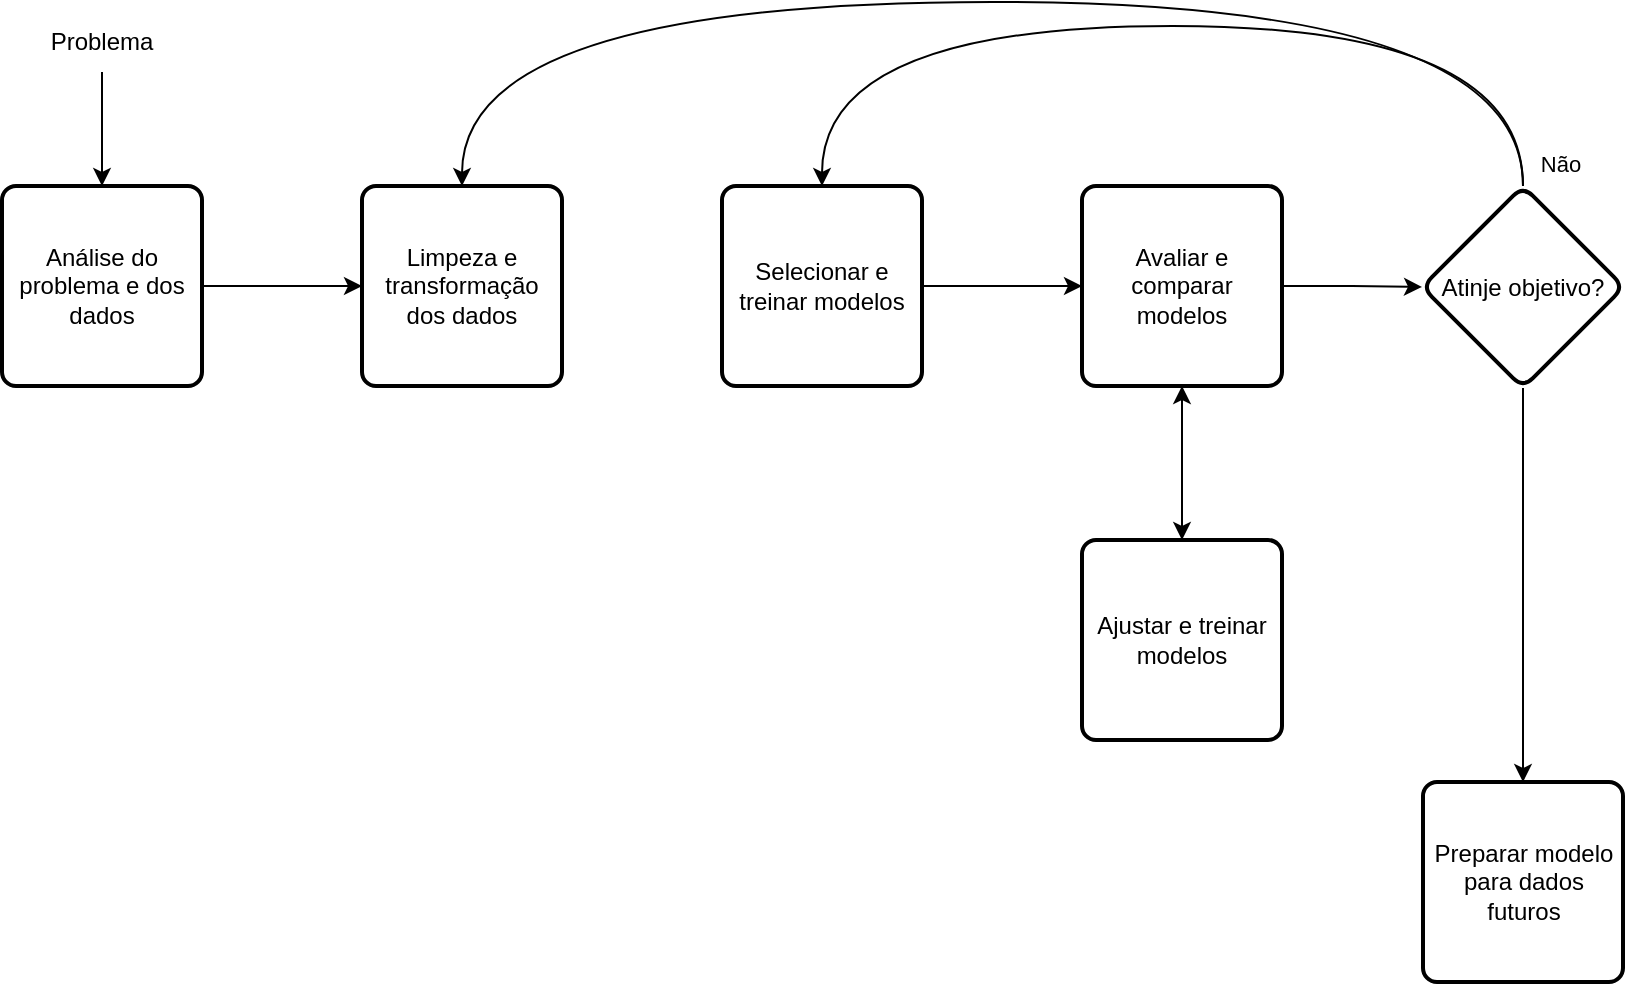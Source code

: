 <mxfile version="21.1.2" type="device">
  <diagram id="33EOHbBXcNmQ16xaQVXP" name="Page-2">
    <mxGraphModel dx="1131" dy="567" grid="0" gridSize="10" guides="1" tooltips="1" connect="1" arrows="1" fold="1" page="1" pageScale="1" pageWidth="1200" pageHeight="1600" background="none" math="1" shadow="0">
      <root>
        <mxCell id="0" />
        <mxCell id="1" parent="0" />
        <mxCell id="VRkNWiCjbg5eOUHFSivB-15" value="" style="edgeStyle=orthogonalEdgeStyle;rounded=0;orthogonalLoop=1;jettySize=auto;html=1;" parent="1" source="VRkNWiCjbg5eOUHFSivB-4" target="VRkNWiCjbg5eOUHFSivB-14" edge="1">
          <mxGeometry relative="1" as="geometry" />
        </mxCell>
        <mxCell id="VRkNWiCjbg5eOUHFSivB-4" value="Análise do problema e dos dados" style="rounded=1;whiteSpace=wrap;html=1;absoluteArcSize=1;arcSize=14;strokeWidth=2;" parent="1" vertex="1">
          <mxGeometry x="262" y="118" width="100" height="100" as="geometry" />
        </mxCell>
        <mxCell id="VRkNWiCjbg5eOUHFSivB-13" value="" style="edgeStyle=orthogonalEdgeStyle;rounded=0;orthogonalLoop=1;jettySize=auto;html=1;" parent="1" source="VRkNWiCjbg5eOUHFSivB-6" target="VRkNWiCjbg5eOUHFSivB-4" edge="1">
          <mxGeometry relative="1" as="geometry" />
        </mxCell>
        <mxCell id="VRkNWiCjbg5eOUHFSivB-6" value="Problema" style="text;html=1;strokeColor=none;fillColor=none;align=center;verticalAlign=middle;whiteSpace=wrap;rounded=1;" parent="1" vertex="1">
          <mxGeometry x="282" y="31" width="60" height="30" as="geometry" />
        </mxCell>
        <mxCell id="VRkNWiCjbg5eOUHFSivB-14" value="Limpeza e transformação dos dados" style="rounded=1;whiteSpace=wrap;html=1;absoluteArcSize=1;arcSize=14;strokeWidth=2;" parent="1" vertex="1">
          <mxGeometry x="442" y="118" width="100" height="100" as="geometry" />
        </mxCell>
        <mxCell id="VRkNWiCjbg5eOUHFSivB-33" style="edgeStyle=orthogonalEdgeStyle;rounded=0;orthogonalLoop=1;jettySize=auto;html=1;entryX=0;entryY=0.5;entryDx=0;entryDy=0;" parent="1" source="VRkNWiCjbg5eOUHFSivB-17" target="VRkNWiCjbg5eOUHFSivB-19" edge="1">
          <mxGeometry relative="1" as="geometry" />
        </mxCell>
        <mxCell id="VRkNWiCjbg5eOUHFSivB-17" value="Selecionar e treinar modelos" style="rounded=1;whiteSpace=wrap;html=1;absoluteArcSize=1;arcSize=14;strokeWidth=2;" parent="1" vertex="1">
          <mxGeometry x="622" y="118" width="100" height="100" as="geometry" />
        </mxCell>
        <mxCell id="VRkNWiCjbg5eOUHFSivB-34" style="edgeStyle=orthogonalEdgeStyle;rounded=0;orthogonalLoop=1;jettySize=auto;html=1;entryX=0.5;entryY=0;entryDx=0;entryDy=0;startArrow=classic;startFill=1;" parent="1" source="VRkNWiCjbg5eOUHFSivB-19" target="VRkNWiCjbg5eOUHFSivB-21" edge="1">
          <mxGeometry relative="1" as="geometry" />
        </mxCell>
        <mxCell id="VRkNWiCjbg5eOUHFSivB-40" value="" style="edgeStyle=orthogonalEdgeStyle;rounded=0;orthogonalLoop=1;jettySize=auto;html=1;" parent="1" source="VRkNWiCjbg5eOUHFSivB-19" target="VRkNWiCjbg5eOUHFSivB-39" edge="1">
          <mxGeometry relative="1" as="geometry" />
        </mxCell>
        <mxCell id="VRkNWiCjbg5eOUHFSivB-19" value="Avaliar e comparar modelos" style="rounded=1;whiteSpace=wrap;html=1;absoluteArcSize=1;arcSize=14;strokeWidth=2;" parent="1" vertex="1">
          <mxGeometry x="802" y="118" width="100" height="100" as="geometry" />
        </mxCell>
        <mxCell id="VRkNWiCjbg5eOUHFSivB-21" value="Ajustar e treinar modelos" style="rounded=1;whiteSpace=wrap;html=1;absoluteArcSize=1;arcSize=14;strokeWidth=2;" parent="1" vertex="1">
          <mxGeometry x="802" y="295" width="100" height="100" as="geometry" />
        </mxCell>
        <mxCell id="VRkNWiCjbg5eOUHFSivB-41" style="edgeStyle=orthogonalEdgeStyle;rounded=0;orthogonalLoop=1;jettySize=auto;html=1;entryX=0.5;entryY=0;entryDx=0;entryDy=0;curved=1;" parent="1" source="VRkNWiCjbg5eOUHFSivB-39" target="VRkNWiCjbg5eOUHFSivB-17" edge="1">
          <mxGeometry relative="1" as="geometry">
            <Array as="points">
              <mxPoint x="1023" y="38" />
              <mxPoint x="672" y="38" />
            </Array>
          </mxGeometry>
        </mxCell>
        <mxCell id="VRkNWiCjbg5eOUHFSivB-44" value="Não" style="edgeLabel;html=1;align=center;verticalAlign=middle;resizable=0;points=[];" parent="VRkNWiCjbg5eOUHFSivB-41" vertex="1" connectable="0">
          <mxGeometry x="-0.907" y="4" relative="1" as="geometry">
            <mxPoint x="22" y="12" as="offset" />
          </mxGeometry>
        </mxCell>
        <mxCell id="spnk4lZNdezJRpc5Zfia-1" style="edgeStyle=orthogonalEdgeStyle;orthogonalLoop=1;jettySize=auto;html=1;entryX=0.5;entryY=0;entryDx=0;entryDy=0;curved=1;" parent="1" source="VRkNWiCjbg5eOUHFSivB-39" target="VRkNWiCjbg5eOUHFSivB-14" edge="1">
          <mxGeometry relative="1" as="geometry">
            <Array as="points">
              <mxPoint x="1023" y="26" />
              <mxPoint x="492" y="26" />
            </Array>
          </mxGeometry>
        </mxCell>
        <mxCell id="fzzF416HxyKDMj2RLmr--3" style="edgeStyle=orthogonalEdgeStyle;rounded=0;orthogonalLoop=1;jettySize=auto;html=1;entryX=0.5;entryY=0;entryDx=0;entryDy=0;" edge="1" parent="1" source="VRkNWiCjbg5eOUHFSivB-39" target="fzzF416HxyKDMj2RLmr--2">
          <mxGeometry relative="1" as="geometry" />
        </mxCell>
        <mxCell id="VRkNWiCjbg5eOUHFSivB-39" value="Atinje objetivo?" style="rhombus;whiteSpace=wrap;html=1;rounded=1;arcSize=14;strokeWidth=2;" parent="1" vertex="1">
          <mxGeometry x="972" y="118" width="101" height="101" as="geometry" />
        </mxCell>
        <mxCell id="fzzF416HxyKDMj2RLmr--2" value="Preparar modelo para dados futuros" style="rounded=1;whiteSpace=wrap;html=1;absoluteArcSize=1;arcSize=14;strokeWidth=2;" vertex="1" parent="1">
          <mxGeometry x="972.5" y="416" width="100" height="100" as="geometry" />
        </mxCell>
      </root>
    </mxGraphModel>
  </diagram>
</mxfile>
